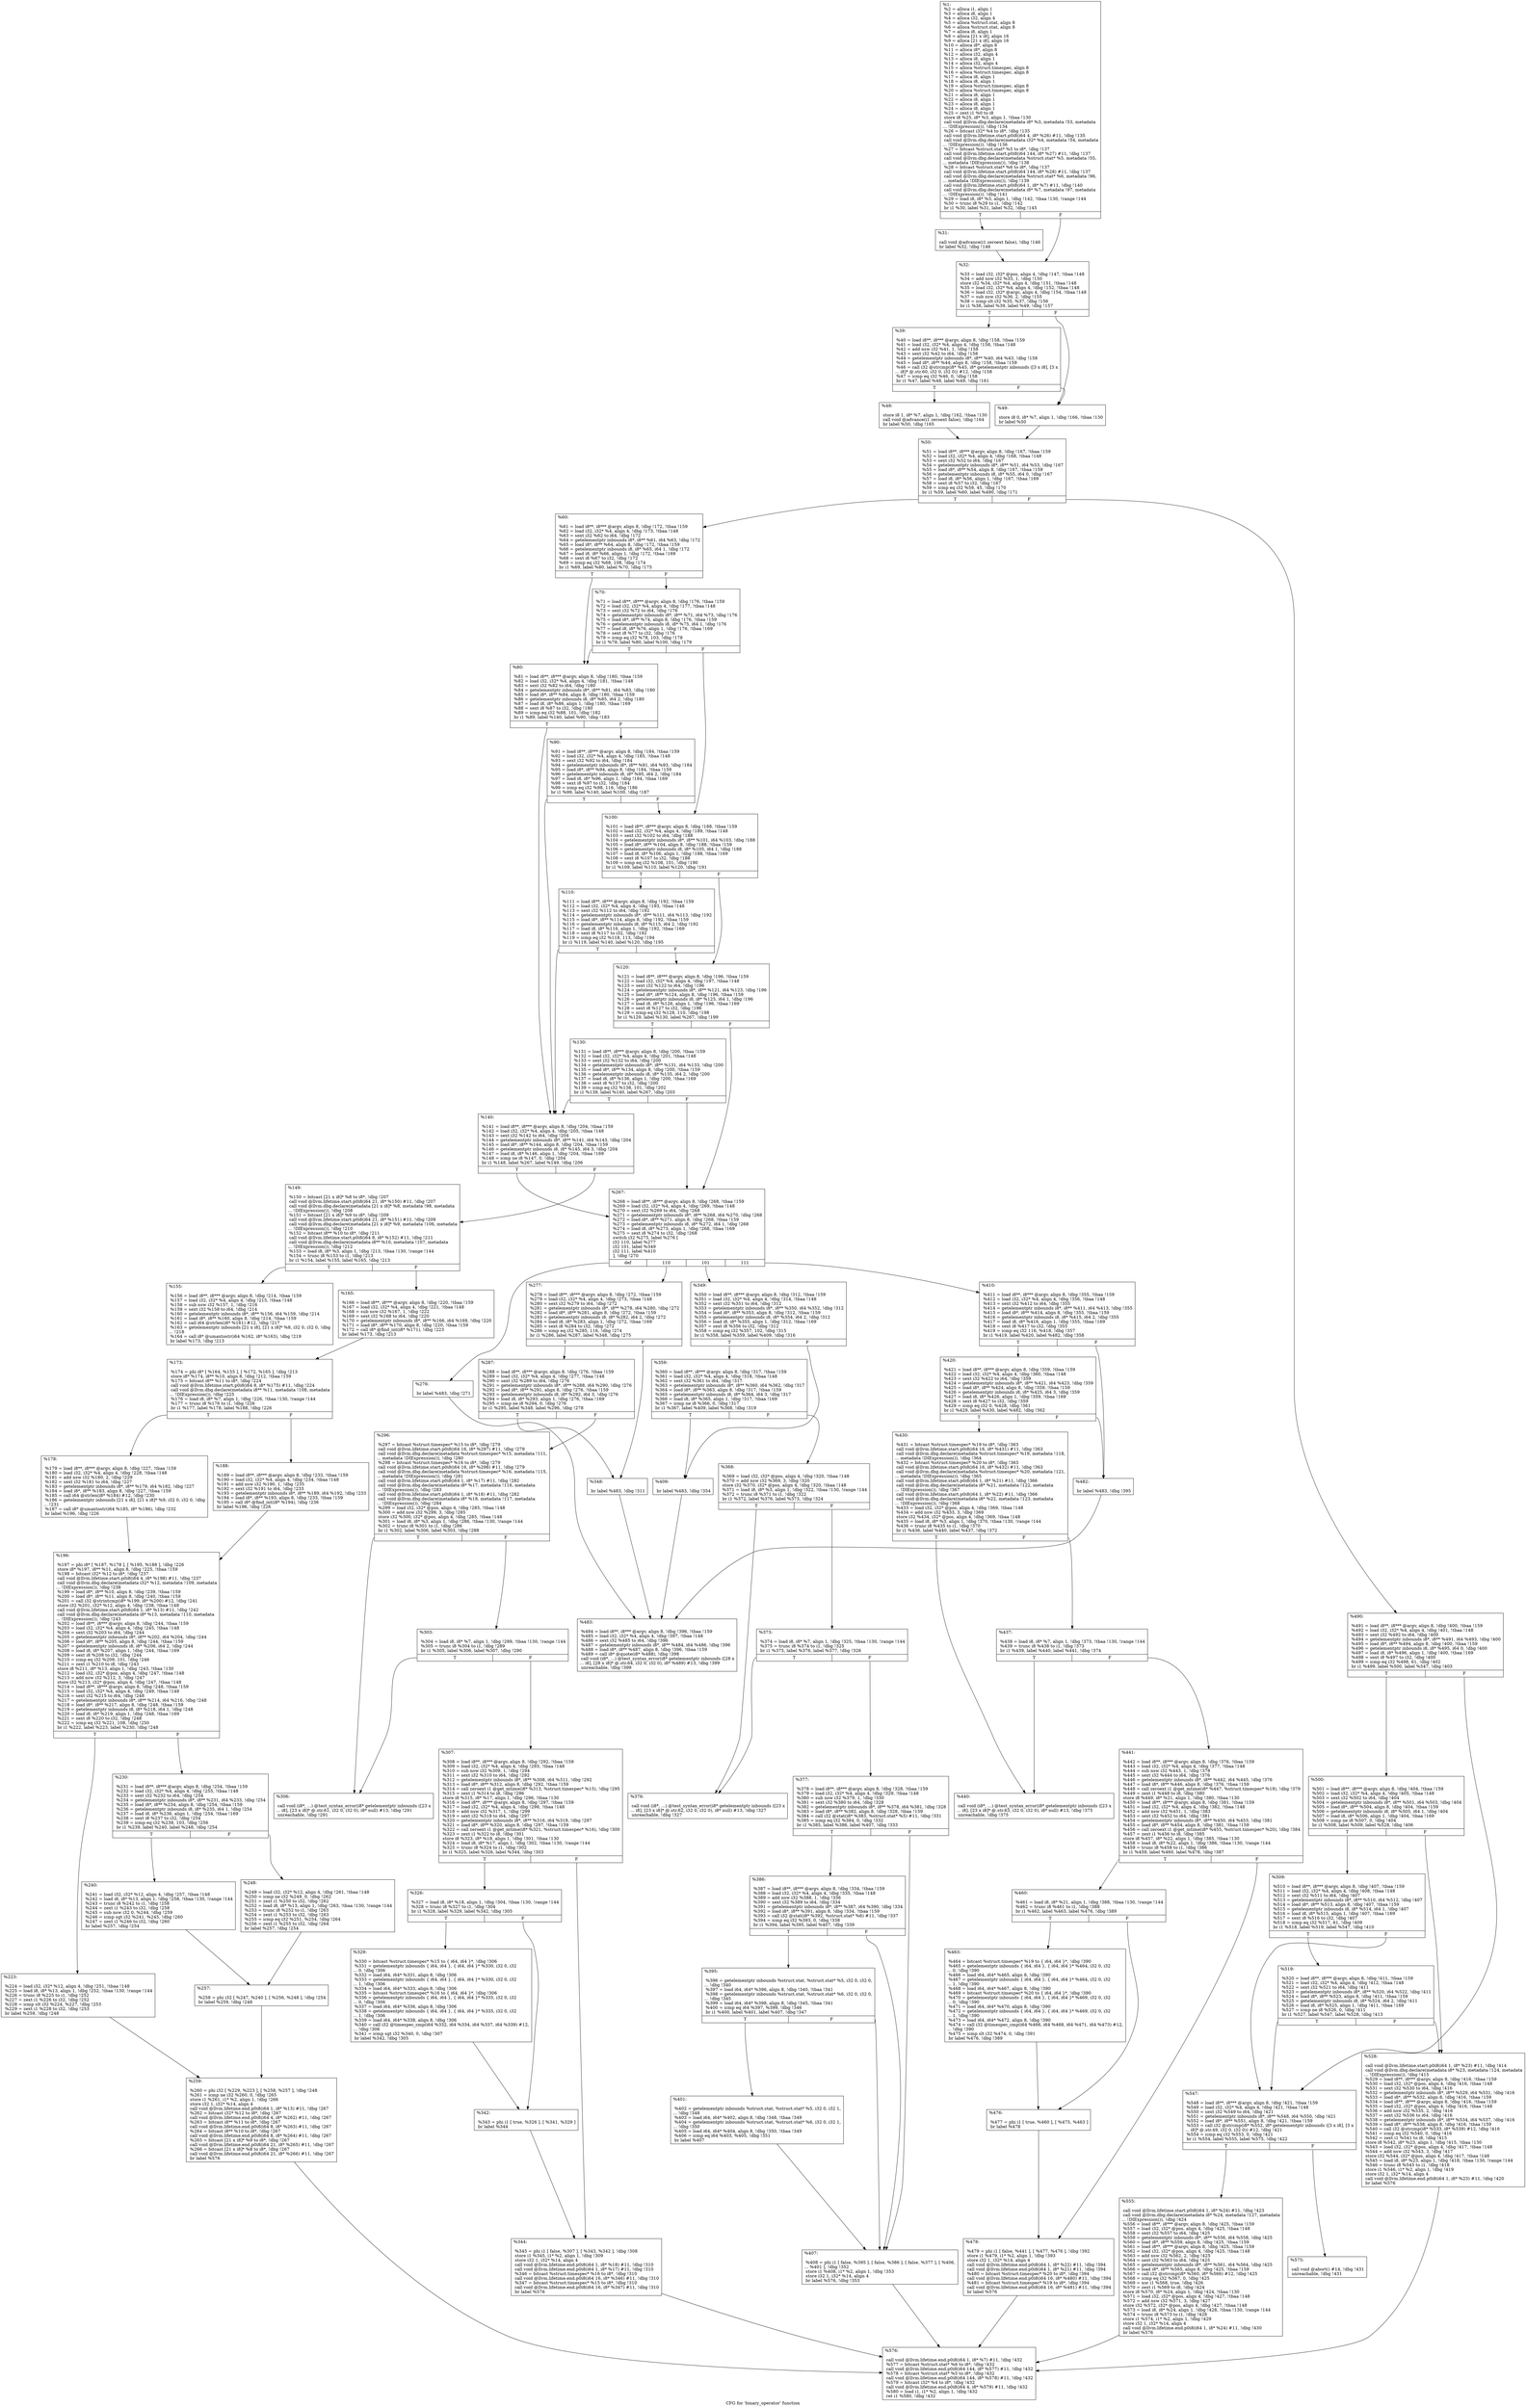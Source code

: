 digraph "CFG for 'binary_operator' function" {
	label="CFG for 'binary_operator' function";

	Node0x1de8f10 [shape=record,label="{%1:\l  %2 = alloca i1, align 1\l  %3 = alloca i8, align 1\l  %4 = alloca i32, align 4\l  %5 = alloca %struct.stat, align 8\l  %6 = alloca %struct.stat, align 8\l  %7 = alloca i8, align 1\l  %8 = alloca [21 x i8], align 16\l  %9 = alloca [21 x i8], align 16\l  %10 = alloca i8*, align 8\l  %11 = alloca i8*, align 8\l  %12 = alloca i32, align 4\l  %13 = alloca i8, align 1\l  %14 = alloca i32, align 4\l  %15 = alloca %struct.timespec, align 8\l  %16 = alloca %struct.timespec, align 8\l  %17 = alloca i8, align 1\l  %18 = alloca i8, align 1\l  %19 = alloca %struct.timespec, align 8\l  %20 = alloca %struct.timespec, align 8\l  %21 = alloca i8, align 1\l  %22 = alloca i8, align 1\l  %23 = alloca i8, align 1\l  %24 = alloca i8, align 1\l  %25 = zext i1 %0 to i8\l  store i8 %25, i8* %3, align 1, !tbaa !130\l  call void @llvm.dbg.declare(metadata i8* %3, metadata !53, metadata\l... !DIExpression()), !dbg !134\l  %26 = bitcast i32* %4 to i8*, !dbg !135\l  call void @llvm.lifetime.start.p0i8(i64 4, i8* %26) #11, !dbg !135\l  call void @llvm.dbg.declare(metadata i32* %4, metadata !54, metadata\l... !DIExpression()), !dbg !136\l  %27 = bitcast %struct.stat* %5 to i8*, !dbg !137\l  call void @llvm.lifetime.start.p0i8(i64 144, i8* %27) #11, !dbg !137\l  call void @llvm.dbg.declare(metadata %struct.stat* %5, metadata !55,\l... metadata !DIExpression()), !dbg !138\l  %28 = bitcast %struct.stat* %6 to i8*, !dbg !137\l  call void @llvm.lifetime.start.p0i8(i64 144, i8* %28) #11, !dbg !137\l  call void @llvm.dbg.declare(metadata %struct.stat* %6, metadata !96,\l... metadata !DIExpression()), !dbg !139\l  call void @llvm.lifetime.start.p0i8(i64 1, i8* %7) #11, !dbg !140\l  call void @llvm.dbg.declare(metadata i8* %7, metadata !97, metadata\l... !DIExpression()), !dbg !141\l  %29 = load i8, i8* %3, align 1, !dbg !142, !tbaa !130, !range !144\l  %30 = trunc i8 %29 to i1, !dbg !142\l  br i1 %30, label %31, label %32, !dbg !145\l|{<s0>T|<s1>F}}"];
	Node0x1de8f10:s0 -> Node0x1de91f0;
	Node0x1de8f10:s1 -> Node0x1de9240;
	Node0x1de91f0 [shape=record,label="{%31:\l\l  call void @advance(i1 zeroext false), !dbg !146\l  br label %32, !dbg !146\l}"];
	Node0x1de91f0 -> Node0x1de9240;
	Node0x1de9240 [shape=record,label="{%32:\l\l  %33 = load i32, i32* @pos, align 4, !dbg !147, !tbaa !148\l  %34 = add nsw i32 %33, 1, !dbg !150\l  store i32 %34, i32* %4, align 4, !dbg !151, !tbaa !148\l  %35 = load i32, i32* %4, align 4, !dbg !152, !tbaa !148\l  %36 = load i32, i32* @argc, align 4, !dbg !154, !tbaa !148\l  %37 = sub nsw i32 %36, 2, !dbg !155\l  %38 = icmp slt i32 %35, %37, !dbg !156\l  br i1 %38, label %39, label %49, !dbg !157\l|{<s0>T|<s1>F}}"];
	Node0x1de9240:s0 -> Node0x1de9290;
	Node0x1de9240:s1 -> Node0x1de9330;
	Node0x1de9290 [shape=record,label="{%39:\l\l  %40 = load i8**, i8*** @argv, align 8, !dbg !158, !tbaa !159\l  %41 = load i32, i32* %4, align 4, !dbg !158, !tbaa !148\l  %42 = add nsw i32 %41, 1, !dbg !158\l  %43 = sext i32 %42 to i64, !dbg !158\l  %44 = getelementptr inbounds i8*, i8** %40, i64 %43, !dbg !158\l  %45 = load i8*, i8** %44, align 8, !dbg !158, !tbaa !159\l  %46 = call i32 @strcmp(i8* %45, i8* getelementptr inbounds ([3 x i8], [3 x\l... i8]* @.str.60, i32 0, i32 0)) #12, !dbg !158\l  %47 = icmp eq i32 %46, 0, !dbg !158\l  br i1 %47, label %48, label %49, !dbg !161\l|{<s0>T|<s1>F}}"];
	Node0x1de9290:s0 -> Node0x1de92e0;
	Node0x1de9290:s1 -> Node0x1de9330;
	Node0x1de92e0 [shape=record,label="{%48:\l\l  store i8 1, i8* %7, align 1, !dbg !162, !tbaa !130\l  call void @advance(i1 zeroext false), !dbg !164\l  br label %50, !dbg !165\l}"];
	Node0x1de92e0 -> Node0x1de9380;
	Node0x1de9330 [shape=record,label="{%49:\l\l  store i8 0, i8* %7, align 1, !dbg !166, !tbaa !130\l  br label %50\l}"];
	Node0x1de9330 -> Node0x1de9380;
	Node0x1de9380 [shape=record,label="{%50:\l\l  %51 = load i8**, i8*** @argv, align 8, !dbg !167, !tbaa !159\l  %52 = load i32, i32* %4, align 4, !dbg !168, !tbaa !148\l  %53 = sext i32 %52 to i64, !dbg !167\l  %54 = getelementptr inbounds i8*, i8** %51, i64 %53, !dbg !167\l  %55 = load i8*, i8** %54, align 8, !dbg !167, !tbaa !159\l  %56 = getelementptr inbounds i8, i8* %55, i64 0, !dbg !167\l  %57 = load i8, i8* %56, align 1, !dbg !167, !tbaa !169\l  %58 = sext i8 %57 to i32, !dbg !167\l  %59 = icmp eq i32 %58, 45, !dbg !170\l  br i1 %59, label %60, label %490, !dbg !171\l|{<s0>T|<s1>F}}"];
	Node0x1de9380:s0 -> Node0x1de93d0;
	Node0x1de9380:s1 -> Node0x1dea5f0;
	Node0x1de93d0 [shape=record,label="{%60:\l\l  %61 = load i8**, i8*** @argv, align 8, !dbg !172, !tbaa !159\l  %62 = load i32, i32* %4, align 4, !dbg !173, !tbaa !148\l  %63 = sext i32 %62 to i64, !dbg !172\l  %64 = getelementptr inbounds i8*, i8** %61, i64 %63, !dbg !172\l  %65 = load i8*, i8** %64, align 8, !dbg !172, !tbaa !159\l  %66 = getelementptr inbounds i8, i8* %65, i64 1, !dbg !172\l  %67 = load i8, i8* %66, align 1, !dbg !172, !tbaa !169\l  %68 = sext i8 %67 to i32, !dbg !172\l  %69 = icmp eq i32 %68, 108, !dbg !174\l  br i1 %69, label %80, label %70, !dbg !175\l|{<s0>T|<s1>F}}"];
	Node0x1de93d0:s0 -> Node0x1de9470;
	Node0x1de93d0:s1 -> Node0x1de9420;
	Node0x1de9420 [shape=record,label="{%70:\l\l  %71 = load i8**, i8*** @argv, align 8, !dbg !176, !tbaa !159\l  %72 = load i32, i32* %4, align 4, !dbg !177, !tbaa !148\l  %73 = sext i32 %72 to i64, !dbg !176\l  %74 = getelementptr inbounds i8*, i8** %71, i64 %73, !dbg !176\l  %75 = load i8*, i8** %74, align 8, !dbg !176, !tbaa !159\l  %76 = getelementptr inbounds i8, i8* %75, i64 1, !dbg !176\l  %77 = load i8, i8* %76, align 1, !dbg !176, !tbaa !169\l  %78 = sext i8 %77 to i32, !dbg !176\l  %79 = icmp eq i32 %78, 103, !dbg !178\l  br i1 %79, label %80, label %100, !dbg !179\l|{<s0>T|<s1>F}}"];
	Node0x1de9420:s0 -> Node0x1de9470;
	Node0x1de9420:s1 -> Node0x1de9510;
	Node0x1de9470 [shape=record,label="{%80:\l\l  %81 = load i8**, i8*** @argv, align 8, !dbg !180, !tbaa !159\l  %82 = load i32, i32* %4, align 4, !dbg !181, !tbaa !148\l  %83 = sext i32 %82 to i64, !dbg !180\l  %84 = getelementptr inbounds i8*, i8** %81, i64 %83, !dbg !180\l  %85 = load i8*, i8** %84, align 8, !dbg !180, !tbaa !159\l  %86 = getelementptr inbounds i8, i8* %85, i64 2, !dbg !180\l  %87 = load i8, i8* %86, align 1, !dbg !180, !tbaa !169\l  %88 = sext i8 %87 to i32, !dbg !180\l  %89 = icmp eq i32 %88, 101, !dbg !182\l  br i1 %89, label %140, label %90, !dbg !183\l|{<s0>T|<s1>F}}"];
	Node0x1de9470:s0 -> Node0x1de9650;
	Node0x1de9470:s1 -> Node0x1de94c0;
	Node0x1de94c0 [shape=record,label="{%90:\l\l  %91 = load i8**, i8*** @argv, align 8, !dbg !184, !tbaa !159\l  %92 = load i32, i32* %4, align 4, !dbg !185, !tbaa !148\l  %93 = sext i32 %92 to i64, !dbg !184\l  %94 = getelementptr inbounds i8*, i8** %91, i64 %93, !dbg !184\l  %95 = load i8*, i8** %94, align 8, !dbg !184, !tbaa !159\l  %96 = getelementptr inbounds i8, i8* %95, i64 2, !dbg !184\l  %97 = load i8, i8* %96, align 1, !dbg !184, !tbaa !169\l  %98 = sext i8 %97 to i32, !dbg !184\l  %99 = icmp eq i32 %98, 116, !dbg !186\l  br i1 %99, label %140, label %100, !dbg !187\l|{<s0>T|<s1>F}}"];
	Node0x1de94c0:s0 -> Node0x1de9650;
	Node0x1de94c0:s1 -> Node0x1de9510;
	Node0x1de9510 [shape=record,label="{%100:\l\l  %101 = load i8**, i8*** @argv, align 8, !dbg !188, !tbaa !159\l  %102 = load i32, i32* %4, align 4, !dbg !189, !tbaa !148\l  %103 = sext i32 %102 to i64, !dbg !188\l  %104 = getelementptr inbounds i8*, i8** %101, i64 %103, !dbg !188\l  %105 = load i8*, i8** %104, align 8, !dbg !188, !tbaa !159\l  %106 = getelementptr inbounds i8, i8* %105, i64 1, !dbg !188\l  %107 = load i8, i8* %106, align 1, !dbg !188, !tbaa !169\l  %108 = sext i8 %107 to i32, !dbg !188\l  %109 = icmp eq i32 %108, 101, !dbg !190\l  br i1 %109, label %110, label %120, !dbg !191\l|{<s0>T|<s1>F}}"];
	Node0x1de9510:s0 -> Node0x1de9560;
	Node0x1de9510:s1 -> Node0x1de95b0;
	Node0x1de9560 [shape=record,label="{%110:\l\l  %111 = load i8**, i8*** @argv, align 8, !dbg !192, !tbaa !159\l  %112 = load i32, i32* %4, align 4, !dbg !193, !tbaa !148\l  %113 = sext i32 %112 to i64, !dbg !192\l  %114 = getelementptr inbounds i8*, i8** %111, i64 %113, !dbg !192\l  %115 = load i8*, i8** %114, align 8, !dbg !192, !tbaa !159\l  %116 = getelementptr inbounds i8, i8* %115, i64 2, !dbg !192\l  %117 = load i8, i8* %116, align 1, !dbg !192, !tbaa !169\l  %118 = sext i8 %117 to i32, !dbg !192\l  %119 = icmp eq i32 %118, 113, !dbg !194\l  br i1 %119, label %140, label %120, !dbg !195\l|{<s0>T|<s1>F}}"];
	Node0x1de9560:s0 -> Node0x1de9650;
	Node0x1de9560:s1 -> Node0x1de95b0;
	Node0x1de95b0 [shape=record,label="{%120:\l\l  %121 = load i8**, i8*** @argv, align 8, !dbg !196, !tbaa !159\l  %122 = load i32, i32* %4, align 4, !dbg !197, !tbaa !148\l  %123 = sext i32 %122 to i64, !dbg !196\l  %124 = getelementptr inbounds i8*, i8** %121, i64 %123, !dbg !196\l  %125 = load i8*, i8** %124, align 8, !dbg !196, !tbaa !159\l  %126 = getelementptr inbounds i8, i8* %125, i64 1, !dbg !196\l  %127 = load i8, i8* %126, align 1, !dbg !196, !tbaa !169\l  %128 = sext i8 %127 to i32, !dbg !196\l  %129 = icmp eq i32 %128, 110, !dbg !198\l  br i1 %129, label %130, label %267, !dbg !199\l|{<s0>T|<s1>F}}"];
	Node0x1de95b0:s0 -> Node0x1de9600;
	Node0x1de95b0:s1 -> Node0x1de9ab0;
	Node0x1de9600 [shape=record,label="{%130:\l\l  %131 = load i8**, i8*** @argv, align 8, !dbg !200, !tbaa !159\l  %132 = load i32, i32* %4, align 4, !dbg !201, !tbaa !148\l  %133 = sext i32 %132 to i64, !dbg !200\l  %134 = getelementptr inbounds i8*, i8** %131, i64 %133, !dbg !200\l  %135 = load i8*, i8** %134, align 8, !dbg !200, !tbaa !159\l  %136 = getelementptr inbounds i8, i8* %135, i64 2, !dbg !200\l  %137 = load i8, i8* %136, align 1, !dbg !200, !tbaa !169\l  %138 = sext i8 %137 to i32, !dbg !200\l  %139 = icmp eq i32 %138, 101, !dbg !202\l  br i1 %139, label %140, label %267, !dbg !203\l|{<s0>T|<s1>F}}"];
	Node0x1de9600:s0 -> Node0x1de9650;
	Node0x1de9600:s1 -> Node0x1de9ab0;
	Node0x1de9650 [shape=record,label="{%140:\l\l  %141 = load i8**, i8*** @argv, align 8, !dbg !204, !tbaa !159\l  %142 = load i32, i32* %4, align 4, !dbg !205, !tbaa !148\l  %143 = sext i32 %142 to i64, !dbg !204\l  %144 = getelementptr inbounds i8*, i8** %141, i64 %143, !dbg !204\l  %145 = load i8*, i8** %144, align 8, !dbg !204, !tbaa !159\l  %146 = getelementptr inbounds i8, i8* %145, i64 3, !dbg !204\l  %147 = load i8, i8* %146, align 1, !dbg !204, !tbaa !169\l  %148 = icmp ne i8 %147, 0, !dbg !204\l  br i1 %148, label %267, label %149, !dbg !206\l|{<s0>T|<s1>F}}"];
	Node0x1de9650:s0 -> Node0x1de9ab0;
	Node0x1de9650:s1 -> Node0x1de96a0;
	Node0x1de96a0 [shape=record,label="{%149:\l\l  %150 = bitcast [21 x i8]* %8 to i8*, !dbg !207\l  call void @llvm.lifetime.start.p0i8(i64 21, i8* %150) #11, !dbg !207\l  call void @llvm.dbg.declare(metadata [21 x i8]* %8, metadata !98, metadata\l... !DIExpression()), !dbg !208\l  %151 = bitcast [21 x i8]* %9 to i8*, !dbg !209\l  call void @llvm.lifetime.start.p0i8(i64 21, i8* %151) #11, !dbg !209\l  call void @llvm.dbg.declare(metadata [21 x i8]* %9, metadata !106, metadata\l... !DIExpression()), !dbg !210\l  %152 = bitcast i8** %10 to i8*, !dbg !211\l  call void @llvm.lifetime.start.p0i8(i64 8, i8* %152) #11, !dbg !211\l  call void @llvm.dbg.declare(metadata i8** %10, metadata !107, metadata\l... !DIExpression()), !dbg !212\l  %153 = load i8, i8* %3, align 1, !dbg !213, !tbaa !130, !range !144\l  %154 = trunc i8 %153 to i1, !dbg !213\l  br i1 %154, label %155, label %165, !dbg !213\l|{<s0>T|<s1>F}}"];
	Node0x1de96a0:s0 -> Node0x1de96f0;
	Node0x1de96a0:s1 -> Node0x1de9740;
	Node0x1de96f0 [shape=record,label="{%155:\l\l  %156 = load i8**, i8*** @argv, align 8, !dbg !214, !tbaa !159\l  %157 = load i32, i32* %4, align 4, !dbg !215, !tbaa !148\l  %158 = sub nsw i32 %157, 1, !dbg !216\l  %159 = sext i32 %158 to i64, !dbg !214\l  %160 = getelementptr inbounds i8*, i8** %156, i64 %159, !dbg !214\l  %161 = load i8*, i8** %160, align 8, !dbg !214, !tbaa !159\l  %162 = call i64 @strlen(i8* %161) #12, !dbg !217\l  %163 = getelementptr inbounds [21 x i8], [21 x i8]* %8, i32 0, i32 0, !dbg\l... !218\l  %164 = call i8* @umaxtostr(i64 %162, i8* %163), !dbg !219\l  br label %173, !dbg !213\l}"];
	Node0x1de96f0 -> Node0x1de9790;
	Node0x1de9740 [shape=record,label="{%165:\l\l  %166 = load i8**, i8*** @argv, align 8, !dbg !220, !tbaa !159\l  %167 = load i32, i32* %4, align 4, !dbg !221, !tbaa !148\l  %168 = sub nsw i32 %167, 1, !dbg !222\l  %169 = sext i32 %168 to i64, !dbg !220\l  %170 = getelementptr inbounds i8*, i8** %166, i64 %169, !dbg !220\l  %171 = load i8*, i8** %170, align 8, !dbg !220, !tbaa !159\l  %172 = call i8* @find_int(i8* %171), !dbg !223\l  br label %173, !dbg !213\l}"];
	Node0x1de9740 -> Node0x1de9790;
	Node0x1de9790 [shape=record,label="{%173:\l\l  %174 = phi i8* [ %164, %155 ], [ %172, %165 ], !dbg !213\l  store i8* %174, i8** %10, align 8, !dbg !212, !tbaa !159\l  %175 = bitcast i8** %11 to i8*, !dbg !224\l  call void @llvm.lifetime.start.p0i8(i64 8, i8* %175) #11, !dbg !224\l  call void @llvm.dbg.declare(metadata i8** %11, metadata !108, metadata\l... !DIExpression()), !dbg !225\l  %176 = load i8, i8* %7, align 1, !dbg !226, !tbaa !130, !range !144\l  %177 = trunc i8 %176 to i1, !dbg !226\l  br i1 %177, label %178, label %188, !dbg !226\l|{<s0>T|<s1>F}}"];
	Node0x1de9790:s0 -> Node0x1de97e0;
	Node0x1de9790:s1 -> Node0x1de9830;
	Node0x1de97e0 [shape=record,label="{%178:\l\l  %179 = load i8**, i8*** @argv, align 8, !dbg !227, !tbaa !159\l  %180 = load i32, i32* %4, align 4, !dbg !228, !tbaa !148\l  %181 = add nsw i32 %180, 2, !dbg !229\l  %182 = sext i32 %181 to i64, !dbg !227\l  %183 = getelementptr inbounds i8*, i8** %179, i64 %182, !dbg !227\l  %184 = load i8*, i8** %183, align 8, !dbg !227, !tbaa !159\l  %185 = call i64 @strlen(i8* %184) #12, !dbg !230\l  %186 = getelementptr inbounds [21 x i8], [21 x i8]* %9, i32 0, i32 0, !dbg\l... !231\l  %187 = call i8* @umaxtostr(i64 %185, i8* %186), !dbg !232\l  br label %196, !dbg !226\l}"];
	Node0x1de97e0 -> Node0x1de9880;
	Node0x1de9830 [shape=record,label="{%188:\l\l  %189 = load i8**, i8*** @argv, align 8, !dbg !233, !tbaa !159\l  %190 = load i32, i32* %4, align 4, !dbg !234, !tbaa !148\l  %191 = add nsw i32 %190, 1, !dbg !235\l  %192 = sext i32 %191 to i64, !dbg !233\l  %193 = getelementptr inbounds i8*, i8** %189, i64 %192, !dbg !233\l  %194 = load i8*, i8** %193, align 8, !dbg !233, !tbaa !159\l  %195 = call i8* @find_int(i8* %194), !dbg !236\l  br label %196, !dbg !226\l}"];
	Node0x1de9830 -> Node0x1de9880;
	Node0x1de9880 [shape=record,label="{%196:\l\l  %197 = phi i8* [ %187, %178 ], [ %195, %188 ], !dbg !226\l  store i8* %197, i8** %11, align 8, !dbg !225, !tbaa !159\l  %198 = bitcast i32* %12 to i8*, !dbg !237\l  call void @llvm.lifetime.start.p0i8(i64 4, i8* %198) #11, !dbg !237\l  call void @llvm.dbg.declare(metadata i32* %12, metadata !109, metadata\l... !DIExpression()), !dbg !238\l  %199 = load i8*, i8** %10, align 8, !dbg !239, !tbaa !159\l  %200 = load i8*, i8** %11, align 8, !dbg !240, !tbaa !159\l  %201 = call i32 @strintcmp(i8* %199, i8* %200) #12, !dbg !241\l  store i32 %201, i32* %12, align 4, !dbg !238, !tbaa !148\l  call void @llvm.lifetime.start.p0i8(i64 1, i8* %13) #11, !dbg !242\l  call void @llvm.dbg.declare(metadata i8* %13, metadata !110, metadata\l... !DIExpression()), !dbg !243\l  %202 = load i8**, i8*** @argv, align 8, !dbg !244, !tbaa !159\l  %203 = load i32, i32* %4, align 4, !dbg !245, !tbaa !148\l  %204 = sext i32 %203 to i64, !dbg !244\l  %205 = getelementptr inbounds i8*, i8** %202, i64 %204, !dbg !244\l  %206 = load i8*, i8** %205, align 8, !dbg !244, !tbaa !159\l  %207 = getelementptr inbounds i8, i8* %206, i64 2, !dbg !244\l  %208 = load i8, i8* %207, align 1, !dbg !244, !tbaa !169\l  %209 = sext i8 %208 to i32, !dbg !244\l  %210 = icmp eq i32 %209, 101, !dbg !246\l  %211 = zext i1 %210 to i8, !dbg !243\l  store i8 %211, i8* %13, align 1, !dbg !243, !tbaa !130\l  %212 = load i32, i32* @pos, align 4, !dbg !247, !tbaa !148\l  %213 = add nsw i32 %212, 3, !dbg !247\l  store i32 %213, i32* @pos, align 4, !dbg !247, !tbaa !148\l  %214 = load i8**, i8*** @argv, align 8, !dbg !248, !tbaa !159\l  %215 = load i32, i32* %4, align 4, !dbg !249, !tbaa !148\l  %216 = sext i32 %215 to i64, !dbg !248\l  %217 = getelementptr inbounds i8*, i8** %214, i64 %216, !dbg !248\l  %218 = load i8*, i8** %217, align 8, !dbg !248, !tbaa !159\l  %219 = getelementptr inbounds i8, i8* %218, i64 1, !dbg !248\l  %220 = load i8, i8* %219, align 1, !dbg !248, !tbaa !169\l  %221 = sext i8 %220 to i32, !dbg !248\l  %222 = icmp eq i32 %221, 108, !dbg !250\l  br i1 %222, label %223, label %230, !dbg !248\l|{<s0>T|<s1>F}}"];
	Node0x1de9880:s0 -> Node0x1de98d0;
	Node0x1de9880:s1 -> Node0x1de9920;
	Node0x1de98d0 [shape=record,label="{%223:\l\l  %224 = load i32, i32* %12, align 4, !dbg !251, !tbaa !148\l  %225 = load i8, i8* %13, align 1, !dbg !252, !tbaa !130, !range !144\l  %226 = trunc i8 %225 to i1, !dbg !252\l  %227 = zext i1 %226 to i32, !dbg !252\l  %228 = icmp slt i32 %224, %227, !dbg !253\l  %229 = zext i1 %228 to i32, !dbg !253\l  br label %259, !dbg !248\l}"];
	Node0x1de98d0 -> Node0x1de9a60;
	Node0x1de9920 [shape=record,label="{%230:\l\l  %231 = load i8**, i8*** @argv, align 8, !dbg !254, !tbaa !159\l  %232 = load i32, i32* %4, align 4, !dbg !255, !tbaa !148\l  %233 = sext i32 %232 to i64, !dbg !254\l  %234 = getelementptr inbounds i8*, i8** %231, i64 %233, !dbg !254\l  %235 = load i8*, i8** %234, align 8, !dbg !254, !tbaa !159\l  %236 = getelementptr inbounds i8, i8* %235, i64 1, !dbg !254\l  %237 = load i8, i8* %236, align 1, !dbg !254, !tbaa !169\l  %238 = sext i8 %237 to i32, !dbg !254\l  %239 = icmp eq i32 %238, 103, !dbg !256\l  br i1 %239, label %240, label %248, !dbg !254\l|{<s0>T|<s1>F}}"];
	Node0x1de9920:s0 -> Node0x1de9970;
	Node0x1de9920:s1 -> Node0x1de99c0;
	Node0x1de9970 [shape=record,label="{%240:\l\l  %241 = load i32, i32* %12, align 4, !dbg !257, !tbaa !148\l  %242 = load i8, i8* %13, align 1, !dbg !258, !tbaa !130, !range !144\l  %243 = trunc i8 %242 to i1, !dbg !258\l  %244 = zext i1 %243 to i32, !dbg !258\l  %245 = sub nsw i32 0, %244, !dbg !259\l  %246 = icmp sgt i32 %241, %245, !dbg !260\l  %247 = zext i1 %246 to i32, !dbg !260\l  br label %257, !dbg !254\l}"];
	Node0x1de9970 -> Node0x1de9a10;
	Node0x1de99c0 [shape=record,label="{%248:\l\l  %249 = load i32, i32* %12, align 4, !dbg !261, !tbaa !148\l  %250 = icmp ne i32 %249, 0, !dbg !262\l  %251 = zext i1 %250 to i32, !dbg !262\l  %252 = load i8, i8* %13, align 1, !dbg !263, !tbaa !130, !range !144\l  %253 = trunc i8 %252 to i1, !dbg !263\l  %254 = zext i1 %253 to i32, !dbg !263\l  %255 = icmp eq i32 %251, %254, !dbg !264\l  %256 = zext i1 %255 to i32, !dbg !264\l  br label %257, !dbg !254\l}"];
	Node0x1de99c0 -> Node0x1de9a10;
	Node0x1de9a10 [shape=record,label="{%257:\l\l  %258 = phi i32 [ %247, %240 ], [ %256, %248 ], !dbg !254\l  br label %259, !dbg !248\l}"];
	Node0x1de9a10 -> Node0x1de9a60;
	Node0x1de9a60 [shape=record,label="{%259:\l\l  %260 = phi i32 [ %229, %223 ], [ %258, %257 ], !dbg !248\l  %261 = icmp ne i32 %260, 0, !dbg !265\l  store i1 %261, i1* %2, align 1, !dbg !266\l  store i32 1, i32* %14, align 4\l  call void @llvm.lifetime.end.p0i8(i64 1, i8* %13) #11, !dbg !267\l  %262 = bitcast i32* %12 to i8*, !dbg !267\l  call void @llvm.lifetime.end.p0i8(i64 4, i8* %262) #11, !dbg !267\l  %263 = bitcast i8** %11 to i8*, !dbg !267\l  call void @llvm.lifetime.end.p0i8(i64 8, i8* %263) #11, !dbg !267\l  %264 = bitcast i8** %10 to i8*, !dbg !267\l  call void @llvm.lifetime.end.p0i8(i64 8, i8* %264) #11, !dbg !267\l  %265 = bitcast [21 x i8]* %9 to i8*, !dbg !267\l  call void @llvm.lifetime.end.p0i8(i64 21, i8* %265) #11, !dbg !267\l  %266 = bitcast [21 x i8]* %8 to i8*, !dbg !267\l  call void @llvm.lifetime.end.p0i8(i64 21, i8* %266) #11, !dbg !267\l  br label %576\l}"];
	Node0x1de9a60 -> Node0x1dea870;
	Node0x1de9ab0 [shape=record,label="{%267:\l\l  %268 = load i8**, i8*** @argv, align 8, !dbg !268, !tbaa !159\l  %269 = load i32, i32* %4, align 4, !dbg !269, !tbaa !148\l  %270 = sext i32 %269 to i64, !dbg !268\l  %271 = getelementptr inbounds i8*, i8** %268, i64 %270, !dbg !268\l  %272 = load i8*, i8** %271, align 8, !dbg !268, !tbaa !159\l  %273 = getelementptr inbounds i8, i8* %272, i64 1, !dbg !268\l  %274 = load i8, i8* %273, align 1, !dbg !268, !tbaa !169\l  %275 = sext i8 %274 to i32, !dbg !268\l  switch i32 %275, label %276 [\l    i32 110, label %277\l    i32 101, label %349\l    i32 111, label %410\l  ], !dbg !270\l|{<s0>def|<s1>110|<s2>101|<s3>111}}"];
	Node0x1de9ab0:s0 -> Node0x1de9b00;
	Node0x1de9ab0:s1 -> Node0x1de9b50;
	Node0x1de9ab0:s2 -> Node0x1de9ec0;
	Node0x1de9ab0:s3 -> Node0x1dea230;
	Node0x1de9b00 [shape=record,label="{%276:\l\l  br label %483, !dbg !271\l}"];
	Node0x1de9b00 -> Node0x1dea5a0;
	Node0x1de9b50 [shape=record,label="{%277:\l\l  %278 = load i8**, i8*** @argv, align 8, !dbg !272, !tbaa !159\l  %279 = load i32, i32* %4, align 4, !dbg !273, !tbaa !148\l  %280 = sext i32 %279 to i64, !dbg !272\l  %281 = getelementptr inbounds i8*, i8** %278, i64 %280, !dbg !272\l  %282 = load i8*, i8** %281, align 8, !dbg !272, !tbaa !159\l  %283 = getelementptr inbounds i8, i8* %282, i64 2, !dbg !272\l  %284 = load i8, i8* %283, align 1, !dbg !272, !tbaa !169\l  %285 = sext i8 %284 to i32, !dbg !272\l  %286 = icmp eq i32 %285, 116, !dbg !274\l  br i1 %286, label %287, label %348, !dbg !275\l|{<s0>T|<s1>F}}"];
	Node0x1de9b50:s0 -> Node0x1de9ba0;
	Node0x1de9b50:s1 -> Node0x1de9e70;
	Node0x1de9ba0 [shape=record,label="{%287:\l\l  %288 = load i8**, i8*** @argv, align 8, !dbg !276, !tbaa !159\l  %289 = load i32, i32* %4, align 4, !dbg !277, !tbaa !148\l  %290 = sext i32 %289 to i64, !dbg !276\l  %291 = getelementptr inbounds i8*, i8** %288, i64 %290, !dbg !276\l  %292 = load i8*, i8** %291, align 8, !dbg !276, !tbaa !159\l  %293 = getelementptr inbounds i8, i8* %292, i64 3, !dbg !276\l  %294 = load i8, i8* %293, align 1, !dbg !276, !tbaa !169\l  %295 = icmp ne i8 %294, 0, !dbg !276\l  br i1 %295, label %348, label %296, !dbg !278\l|{<s0>T|<s1>F}}"];
	Node0x1de9ba0:s0 -> Node0x1de9e70;
	Node0x1de9ba0:s1 -> Node0x1de9bf0;
	Node0x1de9bf0 [shape=record,label="{%296:\l\l  %297 = bitcast %struct.timespec* %15 to i8*, !dbg !279\l  call void @llvm.lifetime.start.p0i8(i64 16, i8* %297) #11, !dbg !279\l  call void @llvm.dbg.declare(metadata %struct.timespec* %15, metadata !111,\l... metadata !DIExpression()), !dbg !280\l  %298 = bitcast %struct.timespec* %16 to i8*, !dbg !279\l  call void @llvm.lifetime.start.p0i8(i64 16, i8* %298) #11, !dbg !279\l  call void @llvm.dbg.declare(metadata %struct.timespec* %16, metadata !115,\l... metadata !DIExpression()), !dbg !281\l  call void @llvm.lifetime.start.p0i8(i64 1, i8* %17) #11, !dbg !282\l  call void @llvm.dbg.declare(metadata i8* %17, metadata !116, metadata\l... !DIExpression()), !dbg !283\l  call void @llvm.lifetime.start.p0i8(i64 1, i8* %18) #11, !dbg !282\l  call void @llvm.dbg.declare(metadata i8* %18, metadata !117, metadata\l... !DIExpression()), !dbg !284\l  %299 = load i32, i32* @pos, align 4, !dbg !285, !tbaa !148\l  %300 = add nsw i32 %299, 3, !dbg !285\l  store i32 %300, i32* @pos, align 4, !dbg !285, !tbaa !148\l  %301 = load i8, i8* %3, align 1, !dbg !286, !tbaa !130, !range !144\l  %302 = trunc i8 %301 to i1, !dbg !286\l  br i1 %302, label %306, label %303, !dbg !288\l|{<s0>T|<s1>F}}"];
	Node0x1de9bf0:s0 -> Node0x1de9c90;
	Node0x1de9bf0:s1 -> Node0x1de9c40;
	Node0x1de9c40 [shape=record,label="{%303:\l\l  %304 = load i8, i8* %7, align 1, !dbg !289, !tbaa !130, !range !144\l  %305 = trunc i8 %304 to i1, !dbg !289\l  br i1 %305, label %306, label %307, !dbg !290\l|{<s0>T|<s1>F}}"];
	Node0x1de9c40:s0 -> Node0x1de9c90;
	Node0x1de9c40:s1 -> Node0x1de9ce0;
	Node0x1de9c90 [shape=record,label="{%306:\l\l  call void (i8*, ...) @test_syntax_error(i8* getelementptr inbounds ([23 x\l... i8], [23 x i8]* @.str.61, i32 0, i32 0), i8* null) #13, !dbg !291\l  unreachable, !dbg !291\l}"];
	Node0x1de9ce0 [shape=record,label="{%307:\l\l  %308 = load i8**, i8*** @argv, align 8, !dbg !292, !tbaa !159\l  %309 = load i32, i32* %4, align 4, !dbg !293, !tbaa !148\l  %310 = sub nsw i32 %309, 1, !dbg !294\l  %311 = sext i32 %310 to i64, !dbg !292\l  %312 = getelementptr inbounds i8*, i8** %308, i64 %311, !dbg !292\l  %313 = load i8*, i8** %312, align 8, !dbg !292, !tbaa !159\l  %314 = call zeroext i1 @get_mtime(i8* %313, %struct.timespec* %15), !dbg !295\l  %315 = zext i1 %314 to i8, !dbg !296\l  store i8 %315, i8* %17, align 1, !dbg !296, !tbaa !130\l  %316 = load i8**, i8*** @argv, align 8, !dbg !297, !tbaa !159\l  %317 = load i32, i32* %4, align 4, !dbg !298, !tbaa !148\l  %318 = add nsw i32 %317, 1, !dbg !299\l  %319 = sext i32 %318 to i64, !dbg !297\l  %320 = getelementptr inbounds i8*, i8** %316, i64 %319, !dbg !297\l  %321 = load i8*, i8** %320, align 8, !dbg !297, !tbaa !159\l  %322 = call zeroext i1 @get_mtime(i8* %321, %struct.timespec* %16), !dbg !300\l  %323 = zext i1 %322 to i8, !dbg !301\l  store i8 %323, i8* %18, align 1, !dbg !301, !tbaa !130\l  %324 = load i8, i8* %17, align 1, !dbg !302, !tbaa !130, !range !144\l  %325 = trunc i8 %324 to i1, !dbg !302\l  br i1 %325, label %326, label %344, !dbg !303\l|{<s0>T|<s1>F}}"];
	Node0x1de9ce0:s0 -> Node0x1de9d30;
	Node0x1de9ce0:s1 -> Node0x1de9e20;
	Node0x1de9d30 [shape=record,label="{%326:\l\l  %327 = load i8, i8* %18, align 1, !dbg !304, !tbaa !130, !range !144\l  %328 = trunc i8 %327 to i1, !dbg !304\l  br i1 %328, label %329, label %342, !dbg !305\l|{<s0>T|<s1>F}}"];
	Node0x1de9d30:s0 -> Node0x1de9d80;
	Node0x1de9d30:s1 -> Node0x1de9dd0;
	Node0x1de9d80 [shape=record,label="{%329:\l\l  %330 = bitcast %struct.timespec* %15 to \{ i64, i64 \}*, !dbg !306\l  %331 = getelementptr inbounds \{ i64, i64 \}, \{ i64, i64 \}* %330, i32 0, i32\l... 0, !dbg !306\l  %332 = load i64, i64* %331, align 8, !dbg !306\l  %333 = getelementptr inbounds \{ i64, i64 \}, \{ i64, i64 \}* %330, i32 0, i32\l... 1, !dbg !306\l  %334 = load i64, i64* %333, align 8, !dbg !306\l  %335 = bitcast %struct.timespec* %16 to \{ i64, i64 \}*, !dbg !306\l  %336 = getelementptr inbounds \{ i64, i64 \}, \{ i64, i64 \}* %335, i32 0, i32\l... 0, !dbg !306\l  %337 = load i64, i64* %336, align 8, !dbg !306\l  %338 = getelementptr inbounds \{ i64, i64 \}, \{ i64, i64 \}* %335, i32 0, i32\l... 1, !dbg !306\l  %339 = load i64, i64* %338, align 8, !dbg !306\l  %340 = call i32 @timespec_cmp(i64 %332, i64 %334, i64 %337, i64 %339) #12,\l... !dbg !306\l  %341 = icmp sgt i32 %340, 0, !dbg !307\l  br label %342, !dbg !305\l}"];
	Node0x1de9d80 -> Node0x1de9dd0;
	Node0x1de9dd0 [shape=record,label="{%342:\l\l  %343 = phi i1 [ true, %326 ], [ %341, %329 ]\l  br label %344\l}"];
	Node0x1de9dd0 -> Node0x1de9e20;
	Node0x1de9e20 [shape=record,label="{%344:\l\l  %345 = phi i1 [ false, %307 ], [ %343, %342 ], !dbg !308\l  store i1 %345, i1* %2, align 1, !dbg !309\l  store i32 1, i32* %14, align 4\l  call void @llvm.lifetime.end.p0i8(i64 1, i8* %18) #11, !dbg !310\l  call void @llvm.lifetime.end.p0i8(i64 1, i8* %17) #11, !dbg !310\l  %346 = bitcast %struct.timespec* %16 to i8*, !dbg !310\l  call void @llvm.lifetime.end.p0i8(i64 16, i8* %346) #11, !dbg !310\l  %347 = bitcast %struct.timespec* %15 to i8*, !dbg !310\l  call void @llvm.lifetime.end.p0i8(i64 16, i8* %347) #11, !dbg !310\l  br label %576\l}"];
	Node0x1de9e20 -> Node0x1dea870;
	Node0x1de9e70 [shape=record,label="{%348:\l\l  br label %483, !dbg !311\l}"];
	Node0x1de9e70 -> Node0x1dea5a0;
	Node0x1de9ec0 [shape=record,label="{%349:\l\l  %350 = load i8**, i8*** @argv, align 8, !dbg !312, !tbaa !159\l  %351 = load i32, i32* %4, align 4, !dbg !314, !tbaa !148\l  %352 = sext i32 %351 to i64, !dbg !312\l  %353 = getelementptr inbounds i8*, i8** %350, i64 %352, !dbg !312\l  %354 = load i8*, i8** %353, align 8, !dbg !312, !tbaa !159\l  %355 = getelementptr inbounds i8, i8* %354, i64 2, !dbg !312\l  %356 = load i8, i8* %355, align 1, !dbg !312, !tbaa !169\l  %357 = sext i8 %356 to i32, !dbg !312\l  %358 = icmp eq i32 %357, 102, !dbg !315\l  br i1 %358, label %359, label %409, !dbg !316\l|{<s0>T|<s1>F}}"];
	Node0x1de9ec0:s0 -> Node0x1de9f10;
	Node0x1de9ec0:s1 -> Node0x1dea1e0;
	Node0x1de9f10 [shape=record,label="{%359:\l\l  %360 = load i8**, i8*** @argv, align 8, !dbg !317, !tbaa !159\l  %361 = load i32, i32* %4, align 4, !dbg !318, !tbaa !148\l  %362 = sext i32 %361 to i64, !dbg !317\l  %363 = getelementptr inbounds i8*, i8** %360, i64 %362, !dbg !317\l  %364 = load i8*, i8** %363, align 8, !dbg !317, !tbaa !159\l  %365 = getelementptr inbounds i8, i8* %364, i64 3, !dbg !317\l  %366 = load i8, i8* %365, align 1, !dbg !317, !tbaa !169\l  %367 = icmp ne i8 %366, 0, !dbg !317\l  br i1 %367, label %409, label %368, !dbg !319\l|{<s0>T|<s1>F}}"];
	Node0x1de9f10:s0 -> Node0x1dea1e0;
	Node0x1de9f10:s1 -> Node0x1de9f60;
	Node0x1de9f60 [shape=record,label="{%368:\l\l  %369 = load i32, i32* @pos, align 4, !dbg !320, !tbaa !148\l  %370 = add nsw i32 %369, 3, !dbg !320\l  store i32 %370, i32* @pos, align 4, !dbg !320, !tbaa !148\l  %371 = load i8, i8* %3, align 1, !dbg !322, !tbaa !130, !range !144\l  %372 = trunc i8 %371 to i1, !dbg !322\l  br i1 %372, label %376, label %373, !dbg !324\l|{<s0>T|<s1>F}}"];
	Node0x1de9f60:s0 -> Node0x1dea000;
	Node0x1de9f60:s1 -> Node0x1de9fb0;
	Node0x1de9fb0 [shape=record,label="{%373:\l\l  %374 = load i8, i8* %7, align 1, !dbg !325, !tbaa !130, !range !144\l  %375 = trunc i8 %374 to i1, !dbg !325\l  br i1 %375, label %376, label %377, !dbg !326\l|{<s0>T|<s1>F}}"];
	Node0x1de9fb0:s0 -> Node0x1dea000;
	Node0x1de9fb0:s1 -> Node0x1dea050;
	Node0x1dea000 [shape=record,label="{%376:\l\l  call void (i8*, ...) @test_syntax_error(i8* getelementptr inbounds ([23 x\l... i8], [23 x i8]* @.str.62, i32 0, i32 0), i8* null) #13, !dbg !327\l  unreachable, !dbg !327\l}"];
	Node0x1dea050 [shape=record,label="{%377:\l\l  %378 = load i8**, i8*** @argv, align 8, !dbg !328, !tbaa !159\l  %379 = load i32, i32* %4, align 4, !dbg !329, !tbaa !148\l  %380 = sub nsw i32 %379, 1, !dbg !330\l  %381 = sext i32 %380 to i64, !dbg !328\l  %382 = getelementptr inbounds i8*, i8** %378, i64 %381, !dbg !328\l  %383 = load i8*, i8** %382, align 8, !dbg !328, !tbaa !159\l  %384 = call i32 @stat(i8* %383, %struct.stat* %5) #11, !dbg !331\l  %385 = icmp eq i32 %384, 0, !dbg !332\l  br i1 %385, label %386, label %407, !dbg !333\l|{<s0>T|<s1>F}}"];
	Node0x1dea050:s0 -> Node0x1dea0a0;
	Node0x1dea050:s1 -> Node0x1dea190;
	Node0x1dea0a0 [shape=record,label="{%386:\l\l  %387 = load i8**, i8*** @argv, align 8, !dbg !334, !tbaa !159\l  %388 = load i32, i32* %4, align 4, !dbg !335, !tbaa !148\l  %389 = add nsw i32 %388, 1, !dbg !336\l  %390 = sext i32 %389 to i64, !dbg !334\l  %391 = getelementptr inbounds i8*, i8** %387, i64 %390, !dbg !334\l  %392 = load i8*, i8** %391, align 8, !dbg !334, !tbaa !159\l  %393 = call i32 @stat(i8* %392, %struct.stat* %6) #11, !dbg !337\l  %394 = icmp eq i32 %393, 0, !dbg !338\l  br i1 %394, label %395, label %407, !dbg !339\l|{<s0>T|<s1>F}}"];
	Node0x1dea0a0:s0 -> Node0x1dea0f0;
	Node0x1dea0a0:s1 -> Node0x1dea190;
	Node0x1dea0f0 [shape=record,label="{%395:\l\l  %396 = getelementptr inbounds %struct.stat, %struct.stat* %5, i32 0, i32 0,\l... !dbg !340\l  %397 = load i64, i64* %396, align 8, !dbg !340, !tbaa !341\l  %398 = getelementptr inbounds %struct.stat, %struct.stat* %6, i32 0, i32 0,\l... !dbg !345\l  %399 = load i64, i64* %398, align 8, !dbg !345, !tbaa !341\l  %400 = icmp eq i64 %397, %399, !dbg !346\l  br i1 %400, label %401, label %407, !dbg !347\l|{<s0>T|<s1>F}}"];
	Node0x1dea0f0:s0 -> Node0x1dea140;
	Node0x1dea0f0:s1 -> Node0x1dea190;
	Node0x1dea140 [shape=record,label="{%401:\l\l  %402 = getelementptr inbounds %struct.stat, %struct.stat* %5, i32 0, i32 1,\l... !dbg !348\l  %403 = load i64, i64* %402, align 8, !dbg !348, !tbaa !349\l  %404 = getelementptr inbounds %struct.stat, %struct.stat* %6, i32 0, i32 1,\l... !dbg !350\l  %405 = load i64, i64* %404, align 8, !dbg !350, !tbaa !349\l  %406 = icmp eq i64 %403, %405, !dbg !351\l  br label %407\l}"];
	Node0x1dea140 -> Node0x1dea190;
	Node0x1dea190 [shape=record,label="{%407:\l\l  %408 = phi i1 [ false, %395 ], [ false, %386 ], [ false, %377 ], [ %406,\l... %401 ], !dbg !352\l  store i1 %408, i1* %2, align 1, !dbg !353\l  store i32 1, i32* %14, align 4\l  br label %576, !dbg !353\l}"];
	Node0x1dea190 -> Node0x1dea870;
	Node0x1dea1e0 [shape=record,label="{%409:\l\l  br label %483, !dbg !354\l}"];
	Node0x1dea1e0 -> Node0x1dea5a0;
	Node0x1dea230 [shape=record,label="{%410:\l\l  %411 = load i8**, i8*** @argv, align 8, !dbg !355, !tbaa !159\l  %412 = load i32, i32* %4, align 4, !dbg !356, !tbaa !148\l  %413 = sext i32 %412 to i64, !dbg !355\l  %414 = getelementptr inbounds i8*, i8** %411, i64 %413, !dbg !355\l  %415 = load i8*, i8** %414, align 8, !dbg !355, !tbaa !159\l  %416 = getelementptr inbounds i8, i8* %415, i64 2, !dbg !355\l  %417 = load i8, i8* %416, align 1, !dbg !355, !tbaa !169\l  %418 = sext i8 %417 to i32, !dbg !355\l  %419 = icmp eq i32 116, %418, !dbg !357\l  br i1 %419, label %420, label %482, !dbg !358\l|{<s0>T|<s1>F}}"];
	Node0x1dea230:s0 -> Node0x1dea280;
	Node0x1dea230:s1 -> Node0x1dea550;
	Node0x1dea280 [shape=record,label="{%420:\l\l  %421 = load i8**, i8*** @argv, align 8, !dbg !359, !tbaa !159\l  %422 = load i32, i32* %4, align 4, !dbg !360, !tbaa !148\l  %423 = sext i32 %422 to i64, !dbg !359\l  %424 = getelementptr inbounds i8*, i8** %421, i64 %423, !dbg !359\l  %425 = load i8*, i8** %424, align 8, !dbg !359, !tbaa !159\l  %426 = getelementptr inbounds i8, i8* %425, i64 3, !dbg !359\l  %427 = load i8, i8* %426, align 1, !dbg !359, !tbaa !169\l  %428 = sext i8 %427 to i32, !dbg !359\l  %429 = icmp eq i32 0, %428, !dbg !361\l  br i1 %429, label %430, label %482, !dbg !362\l|{<s0>T|<s1>F}}"];
	Node0x1dea280:s0 -> Node0x1dea2d0;
	Node0x1dea280:s1 -> Node0x1dea550;
	Node0x1dea2d0 [shape=record,label="{%430:\l\l  %431 = bitcast %struct.timespec* %19 to i8*, !dbg !363\l  call void @llvm.lifetime.start.p0i8(i64 16, i8* %431) #11, !dbg !363\l  call void @llvm.dbg.declare(metadata %struct.timespec* %19, metadata !118,\l... metadata !DIExpression()), !dbg !364\l  %432 = bitcast %struct.timespec* %20 to i8*, !dbg !363\l  call void @llvm.lifetime.start.p0i8(i64 16, i8* %432) #11, !dbg !363\l  call void @llvm.dbg.declare(metadata %struct.timespec* %20, metadata !121,\l... metadata !DIExpression()), !dbg !365\l  call void @llvm.lifetime.start.p0i8(i64 1, i8* %21) #11, !dbg !366\l  call void @llvm.dbg.declare(metadata i8* %21, metadata !122, metadata\l... !DIExpression()), !dbg !367\l  call void @llvm.lifetime.start.p0i8(i64 1, i8* %22) #11, !dbg !366\l  call void @llvm.dbg.declare(metadata i8* %22, metadata !123, metadata\l... !DIExpression()), !dbg !368\l  %433 = load i32, i32* @pos, align 4, !dbg !369, !tbaa !148\l  %434 = add nsw i32 %433, 3, !dbg !369\l  store i32 %434, i32* @pos, align 4, !dbg !369, !tbaa !148\l  %435 = load i8, i8* %3, align 1, !dbg !370, !tbaa !130, !range !144\l  %436 = trunc i8 %435 to i1, !dbg !370\l  br i1 %436, label %440, label %437, !dbg !372\l|{<s0>T|<s1>F}}"];
	Node0x1dea2d0:s0 -> Node0x1dea370;
	Node0x1dea2d0:s1 -> Node0x1dea320;
	Node0x1dea320 [shape=record,label="{%437:\l\l  %438 = load i8, i8* %7, align 1, !dbg !373, !tbaa !130, !range !144\l  %439 = trunc i8 %438 to i1, !dbg !373\l  br i1 %439, label %440, label %441, !dbg !374\l|{<s0>T|<s1>F}}"];
	Node0x1dea320:s0 -> Node0x1dea370;
	Node0x1dea320:s1 -> Node0x1dea3c0;
	Node0x1dea370 [shape=record,label="{%440:\l\l  call void (i8*, ...) @test_syntax_error(i8* getelementptr inbounds ([23 x\l... i8], [23 x i8]* @.str.63, i32 0, i32 0), i8* null) #13, !dbg !375\l  unreachable, !dbg !375\l}"];
	Node0x1dea3c0 [shape=record,label="{%441:\l\l  %442 = load i8**, i8*** @argv, align 8, !dbg !376, !tbaa !159\l  %443 = load i32, i32* %4, align 4, !dbg !377, !tbaa !148\l  %444 = sub nsw i32 %443, 1, !dbg !378\l  %445 = sext i32 %444 to i64, !dbg !376\l  %446 = getelementptr inbounds i8*, i8** %442, i64 %445, !dbg !376\l  %447 = load i8*, i8** %446, align 8, !dbg !376, !tbaa !159\l  %448 = call zeroext i1 @get_mtime(i8* %447, %struct.timespec* %19), !dbg !379\l  %449 = zext i1 %448 to i8, !dbg !380\l  store i8 %449, i8* %21, align 1, !dbg !380, !tbaa !130\l  %450 = load i8**, i8*** @argv, align 8, !dbg !381, !tbaa !159\l  %451 = load i32, i32* %4, align 4, !dbg !382, !tbaa !148\l  %452 = add nsw i32 %451, 1, !dbg !383\l  %453 = sext i32 %452 to i64, !dbg !381\l  %454 = getelementptr inbounds i8*, i8** %450, i64 %453, !dbg !381\l  %455 = load i8*, i8** %454, align 8, !dbg !381, !tbaa !159\l  %456 = call zeroext i1 @get_mtime(i8* %455, %struct.timespec* %20), !dbg !384\l  %457 = zext i1 %456 to i8, !dbg !385\l  store i8 %457, i8* %22, align 1, !dbg !385, !tbaa !130\l  %458 = load i8, i8* %22, align 1, !dbg !386, !tbaa !130, !range !144\l  %459 = trunc i8 %458 to i1, !dbg !386\l  br i1 %459, label %460, label %478, !dbg !387\l|{<s0>T|<s1>F}}"];
	Node0x1dea3c0:s0 -> Node0x1dea410;
	Node0x1dea3c0:s1 -> Node0x1dea500;
	Node0x1dea410 [shape=record,label="{%460:\l\l  %461 = load i8, i8* %21, align 1, !dbg !388, !tbaa !130, !range !144\l  %462 = trunc i8 %461 to i1, !dbg !388\l  br i1 %462, label %463, label %476, !dbg !389\l|{<s0>T|<s1>F}}"];
	Node0x1dea410:s0 -> Node0x1dea460;
	Node0x1dea410:s1 -> Node0x1dea4b0;
	Node0x1dea460 [shape=record,label="{%463:\l\l  %464 = bitcast %struct.timespec* %19 to \{ i64, i64 \}*, !dbg !390\l  %465 = getelementptr inbounds \{ i64, i64 \}, \{ i64, i64 \}* %464, i32 0, i32\l... 0, !dbg !390\l  %466 = load i64, i64* %465, align 8, !dbg !390\l  %467 = getelementptr inbounds \{ i64, i64 \}, \{ i64, i64 \}* %464, i32 0, i32\l... 1, !dbg !390\l  %468 = load i64, i64* %467, align 8, !dbg !390\l  %469 = bitcast %struct.timespec* %20 to \{ i64, i64 \}*, !dbg !390\l  %470 = getelementptr inbounds \{ i64, i64 \}, \{ i64, i64 \}* %469, i32 0, i32\l... 0, !dbg !390\l  %471 = load i64, i64* %470, align 8, !dbg !390\l  %472 = getelementptr inbounds \{ i64, i64 \}, \{ i64, i64 \}* %469, i32 0, i32\l... 1, !dbg !390\l  %473 = load i64, i64* %472, align 8, !dbg !390\l  %474 = call i32 @timespec_cmp(i64 %466, i64 %468, i64 %471, i64 %473) #12,\l... !dbg !390\l  %475 = icmp slt i32 %474, 0, !dbg !391\l  br label %476, !dbg !389\l}"];
	Node0x1dea460 -> Node0x1dea4b0;
	Node0x1dea4b0 [shape=record,label="{%476:\l\l  %477 = phi i1 [ true, %460 ], [ %475, %463 ]\l  br label %478\l}"];
	Node0x1dea4b0 -> Node0x1dea500;
	Node0x1dea500 [shape=record,label="{%478:\l\l  %479 = phi i1 [ false, %441 ], [ %477, %476 ], !dbg !392\l  store i1 %479, i1* %2, align 1, !dbg !393\l  store i32 1, i32* %14, align 4\l  call void @llvm.lifetime.end.p0i8(i64 1, i8* %22) #11, !dbg !394\l  call void @llvm.lifetime.end.p0i8(i64 1, i8* %21) #11, !dbg !394\l  %480 = bitcast %struct.timespec* %20 to i8*, !dbg !394\l  call void @llvm.lifetime.end.p0i8(i64 16, i8* %480) #11, !dbg !394\l  %481 = bitcast %struct.timespec* %19 to i8*, !dbg !394\l  call void @llvm.lifetime.end.p0i8(i64 16, i8* %481) #11, !dbg !394\l  br label %576\l}"];
	Node0x1dea500 -> Node0x1dea870;
	Node0x1dea550 [shape=record,label="{%482:\l\l  br label %483, !dbg !395\l}"];
	Node0x1dea550 -> Node0x1dea5a0;
	Node0x1dea5a0 [shape=record,label="{%483:\l\l  %484 = load i8**, i8*** @argv, align 8, !dbg !396, !tbaa !159\l  %485 = load i32, i32* %4, align 4, !dbg !397, !tbaa !148\l  %486 = sext i32 %485 to i64, !dbg !396\l  %487 = getelementptr inbounds i8*, i8** %484, i64 %486, !dbg !396\l  %488 = load i8*, i8** %487, align 8, !dbg !396, !tbaa !159\l  %489 = call i8* @quote(i8* %488), !dbg !398\l  call void (i8*, ...) @test_syntax_error(i8* getelementptr inbounds ([28 x\l... i8], [28 x i8]* @.str.64, i32 0, i32 0), i8* %489) #13, !dbg !399\l  unreachable, !dbg !399\l}"];
	Node0x1dea5f0 [shape=record,label="{%490:\l\l  %491 = load i8**, i8*** @argv, align 8, !dbg !400, !tbaa !159\l  %492 = load i32, i32* %4, align 4, !dbg !401, !tbaa !148\l  %493 = sext i32 %492 to i64, !dbg !400\l  %494 = getelementptr inbounds i8*, i8** %491, i64 %493, !dbg !400\l  %495 = load i8*, i8** %494, align 8, !dbg !400, !tbaa !159\l  %496 = getelementptr inbounds i8, i8* %495, i64 0, !dbg !400\l  %497 = load i8, i8* %496, align 1, !dbg !400, !tbaa !169\l  %498 = sext i8 %497 to i32, !dbg !400\l  %499 = icmp eq i32 %498, 61, !dbg !402\l  br i1 %499, label %500, label %547, !dbg !403\l|{<s0>T|<s1>F}}"];
	Node0x1dea5f0:s0 -> Node0x1dea640;
	Node0x1dea5f0:s1 -> Node0x1dea780;
	Node0x1dea640 [shape=record,label="{%500:\l\l  %501 = load i8**, i8*** @argv, align 8, !dbg !404, !tbaa !159\l  %502 = load i32, i32* %4, align 4, !dbg !405, !tbaa !148\l  %503 = sext i32 %502 to i64, !dbg !404\l  %504 = getelementptr inbounds i8*, i8** %501, i64 %503, !dbg !404\l  %505 = load i8*, i8** %504, align 8, !dbg !404, !tbaa !159\l  %506 = getelementptr inbounds i8, i8* %505, i64 1, !dbg !404\l  %507 = load i8, i8* %506, align 1, !dbg !404, !tbaa !169\l  %508 = icmp ne i8 %507, 0, !dbg !404\l  br i1 %508, label %509, label %528, !dbg !406\l|{<s0>T|<s1>F}}"];
	Node0x1dea640:s0 -> Node0x1dea690;
	Node0x1dea640:s1 -> Node0x1dea730;
	Node0x1dea690 [shape=record,label="{%509:\l\l  %510 = load i8**, i8*** @argv, align 8, !dbg !407, !tbaa !159\l  %511 = load i32, i32* %4, align 4, !dbg !408, !tbaa !148\l  %512 = sext i32 %511 to i64, !dbg !407\l  %513 = getelementptr inbounds i8*, i8** %510, i64 %512, !dbg !407\l  %514 = load i8*, i8** %513, align 8, !dbg !407, !tbaa !159\l  %515 = getelementptr inbounds i8, i8* %514, i64 1, !dbg !407\l  %516 = load i8, i8* %515, align 1, !dbg !407, !tbaa !169\l  %517 = sext i8 %516 to i32, !dbg !407\l  %518 = icmp eq i32 %517, 61, !dbg !409\l  br i1 %518, label %519, label %547, !dbg !410\l|{<s0>T|<s1>F}}"];
	Node0x1dea690:s0 -> Node0x1dea6e0;
	Node0x1dea690:s1 -> Node0x1dea780;
	Node0x1dea6e0 [shape=record,label="{%519:\l\l  %520 = load i8**, i8*** @argv, align 8, !dbg !411, !tbaa !159\l  %521 = load i32, i32* %4, align 4, !dbg !412, !tbaa !148\l  %522 = sext i32 %521 to i64, !dbg !411\l  %523 = getelementptr inbounds i8*, i8** %520, i64 %522, !dbg !411\l  %524 = load i8*, i8** %523, align 8, !dbg !411, !tbaa !159\l  %525 = getelementptr inbounds i8, i8* %524, i64 2, !dbg !411\l  %526 = load i8, i8* %525, align 1, !dbg !411, !tbaa !169\l  %527 = icmp ne i8 %526, 0, !dbg !411\l  br i1 %527, label %547, label %528, !dbg !413\l|{<s0>T|<s1>F}}"];
	Node0x1dea6e0:s0 -> Node0x1dea780;
	Node0x1dea6e0:s1 -> Node0x1dea730;
	Node0x1dea730 [shape=record,label="{%528:\l\l  call void @llvm.lifetime.start.p0i8(i64 1, i8* %23) #11, !dbg !414\l  call void @llvm.dbg.declare(metadata i8* %23, metadata !124, metadata\l... !DIExpression()), !dbg !415\l  %529 = load i8**, i8*** @argv, align 8, !dbg !416, !tbaa !159\l  %530 = load i32, i32* @pos, align 4, !dbg !416, !tbaa !148\l  %531 = sext i32 %530 to i64, !dbg !416\l  %532 = getelementptr inbounds i8*, i8** %529, i64 %531, !dbg !416\l  %533 = load i8*, i8** %532, align 8, !dbg !416, !tbaa !159\l  %534 = load i8**, i8*** @argv, align 8, !dbg !416, !tbaa !159\l  %535 = load i32, i32* @pos, align 4, !dbg !416, !tbaa !148\l  %536 = add nsw i32 %535, 2, !dbg !416\l  %537 = sext i32 %536 to i64, !dbg !416\l  %538 = getelementptr inbounds i8*, i8** %534, i64 %537, !dbg !416\l  %539 = load i8*, i8** %538, align 8, !dbg !416, !tbaa !159\l  %540 = call i32 @strcmp(i8* %533, i8* %539) #12, !dbg !416\l  %541 = icmp eq i32 %540, 0, !dbg !416\l  %542 = zext i1 %541 to i8, !dbg !415\l  store i8 %542, i8* %23, align 1, !dbg !415, !tbaa !130\l  %543 = load i32, i32* @pos, align 4, !dbg !417, !tbaa !148\l  %544 = add nsw i32 %543, 3, !dbg !417\l  store i32 %544, i32* @pos, align 4, !dbg !417, !tbaa !148\l  %545 = load i8, i8* %23, align 1, !dbg !418, !tbaa !130, !range !144\l  %546 = trunc i8 %545 to i1, !dbg !418\l  store i1 %546, i1* %2, align 1, !dbg !419\l  store i32 1, i32* %14, align 4\l  call void @llvm.lifetime.end.p0i8(i64 1, i8* %23) #11, !dbg !420\l  br label %576\l}"];
	Node0x1dea730 -> Node0x1dea870;
	Node0x1dea780 [shape=record,label="{%547:\l\l  %548 = load i8**, i8*** @argv, align 8, !dbg !421, !tbaa !159\l  %549 = load i32, i32* %4, align 4, !dbg !421, !tbaa !148\l  %550 = sext i32 %549 to i64, !dbg !421\l  %551 = getelementptr inbounds i8*, i8** %548, i64 %550, !dbg !421\l  %552 = load i8*, i8** %551, align 8, !dbg !421, !tbaa !159\l  %553 = call i32 @strcmp(i8* %552, i8* getelementptr inbounds ([3 x i8], [3 x\l... i8]* @.str.49, i32 0, i32 0)) #12, !dbg !421\l  %554 = icmp eq i32 %553, 0, !dbg !421\l  br i1 %554, label %555, label %575, !dbg !422\l|{<s0>T|<s1>F}}"];
	Node0x1dea780:s0 -> Node0x1dea7d0;
	Node0x1dea780:s1 -> Node0x1dea820;
	Node0x1dea7d0 [shape=record,label="{%555:\l\l  call void @llvm.lifetime.start.p0i8(i64 1, i8* %24) #11, !dbg !423\l  call void @llvm.dbg.declare(metadata i8* %24, metadata !127, metadata\l... !DIExpression()), !dbg !424\l  %556 = load i8**, i8*** @argv, align 8, !dbg !425, !tbaa !159\l  %557 = load i32, i32* @pos, align 4, !dbg !425, !tbaa !148\l  %558 = sext i32 %557 to i64, !dbg !425\l  %559 = getelementptr inbounds i8*, i8** %556, i64 %558, !dbg !425\l  %560 = load i8*, i8** %559, align 8, !dbg !425, !tbaa !159\l  %561 = load i8**, i8*** @argv, align 8, !dbg !425, !tbaa !159\l  %562 = load i32, i32* @pos, align 4, !dbg !425, !tbaa !148\l  %563 = add nsw i32 %562, 2, !dbg !425\l  %564 = sext i32 %563 to i64, !dbg !425\l  %565 = getelementptr inbounds i8*, i8** %561, i64 %564, !dbg !425\l  %566 = load i8*, i8** %565, align 8, !dbg !425, !tbaa !159\l  %567 = call i32 @strcmp(i8* %560, i8* %566) #12, !dbg !425\l  %568 = icmp eq i32 %567, 0, !dbg !425\l  %569 = xor i1 %568, true, !dbg !426\l  %570 = zext i1 %569 to i8, !dbg !424\l  store i8 %570, i8* %24, align 1, !dbg !424, !tbaa !130\l  %571 = load i32, i32* @pos, align 4, !dbg !427, !tbaa !148\l  %572 = add nsw i32 %571, 3, !dbg !427\l  store i32 %572, i32* @pos, align 4, !dbg !427, !tbaa !148\l  %573 = load i8, i8* %24, align 1, !dbg !428, !tbaa !130, !range !144\l  %574 = trunc i8 %573 to i1, !dbg !428\l  store i1 %574, i1* %2, align 1, !dbg !429\l  store i32 1, i32* %14, align 4\l  call void @llvm.lifetime.end.p0i8(i64 1, i8* %24) #11, !dbg !430\l  br label %576\l}"];
	Node0x1dea7d0 -> Node0x1dea870;
	Node0x1dea820 [shape=record,label="{%575:\l\l  call void @abort() #14, !dbg !431\l  unreachable, !dbg !431\l}"];
	Node0x1dea870 [shape=record,label="{%576:\l\l  call void @llvm.lifetime.end.p0i8(i64 1, i8* %7) #11, !dbg !432\l  %577 = bitcast %struct.stat* %6 to i8*, !dbg !432\l  call void @llvm.lifetime.end.p0i8(i64 144, i8* %577) #11, !dbg !432\l  %578 = bitcast %struct.stat* %5 to i8*, !dbg !432\l  call void @llvm.lifetime.end.p0i8(i64 144, i8* %578) #11, !dbg !432\l  %579 = bitcast i32* %4 to i8*, !dbg !432\l  call void @llvm.lifetime.end.p0i8(i64 4, i8* %579) #11, !dbg !432\l  %580 = load i1, i1* %2, align 1, !dbg !432\l  ret i1 %580, !dbg !432\l}"];
}
